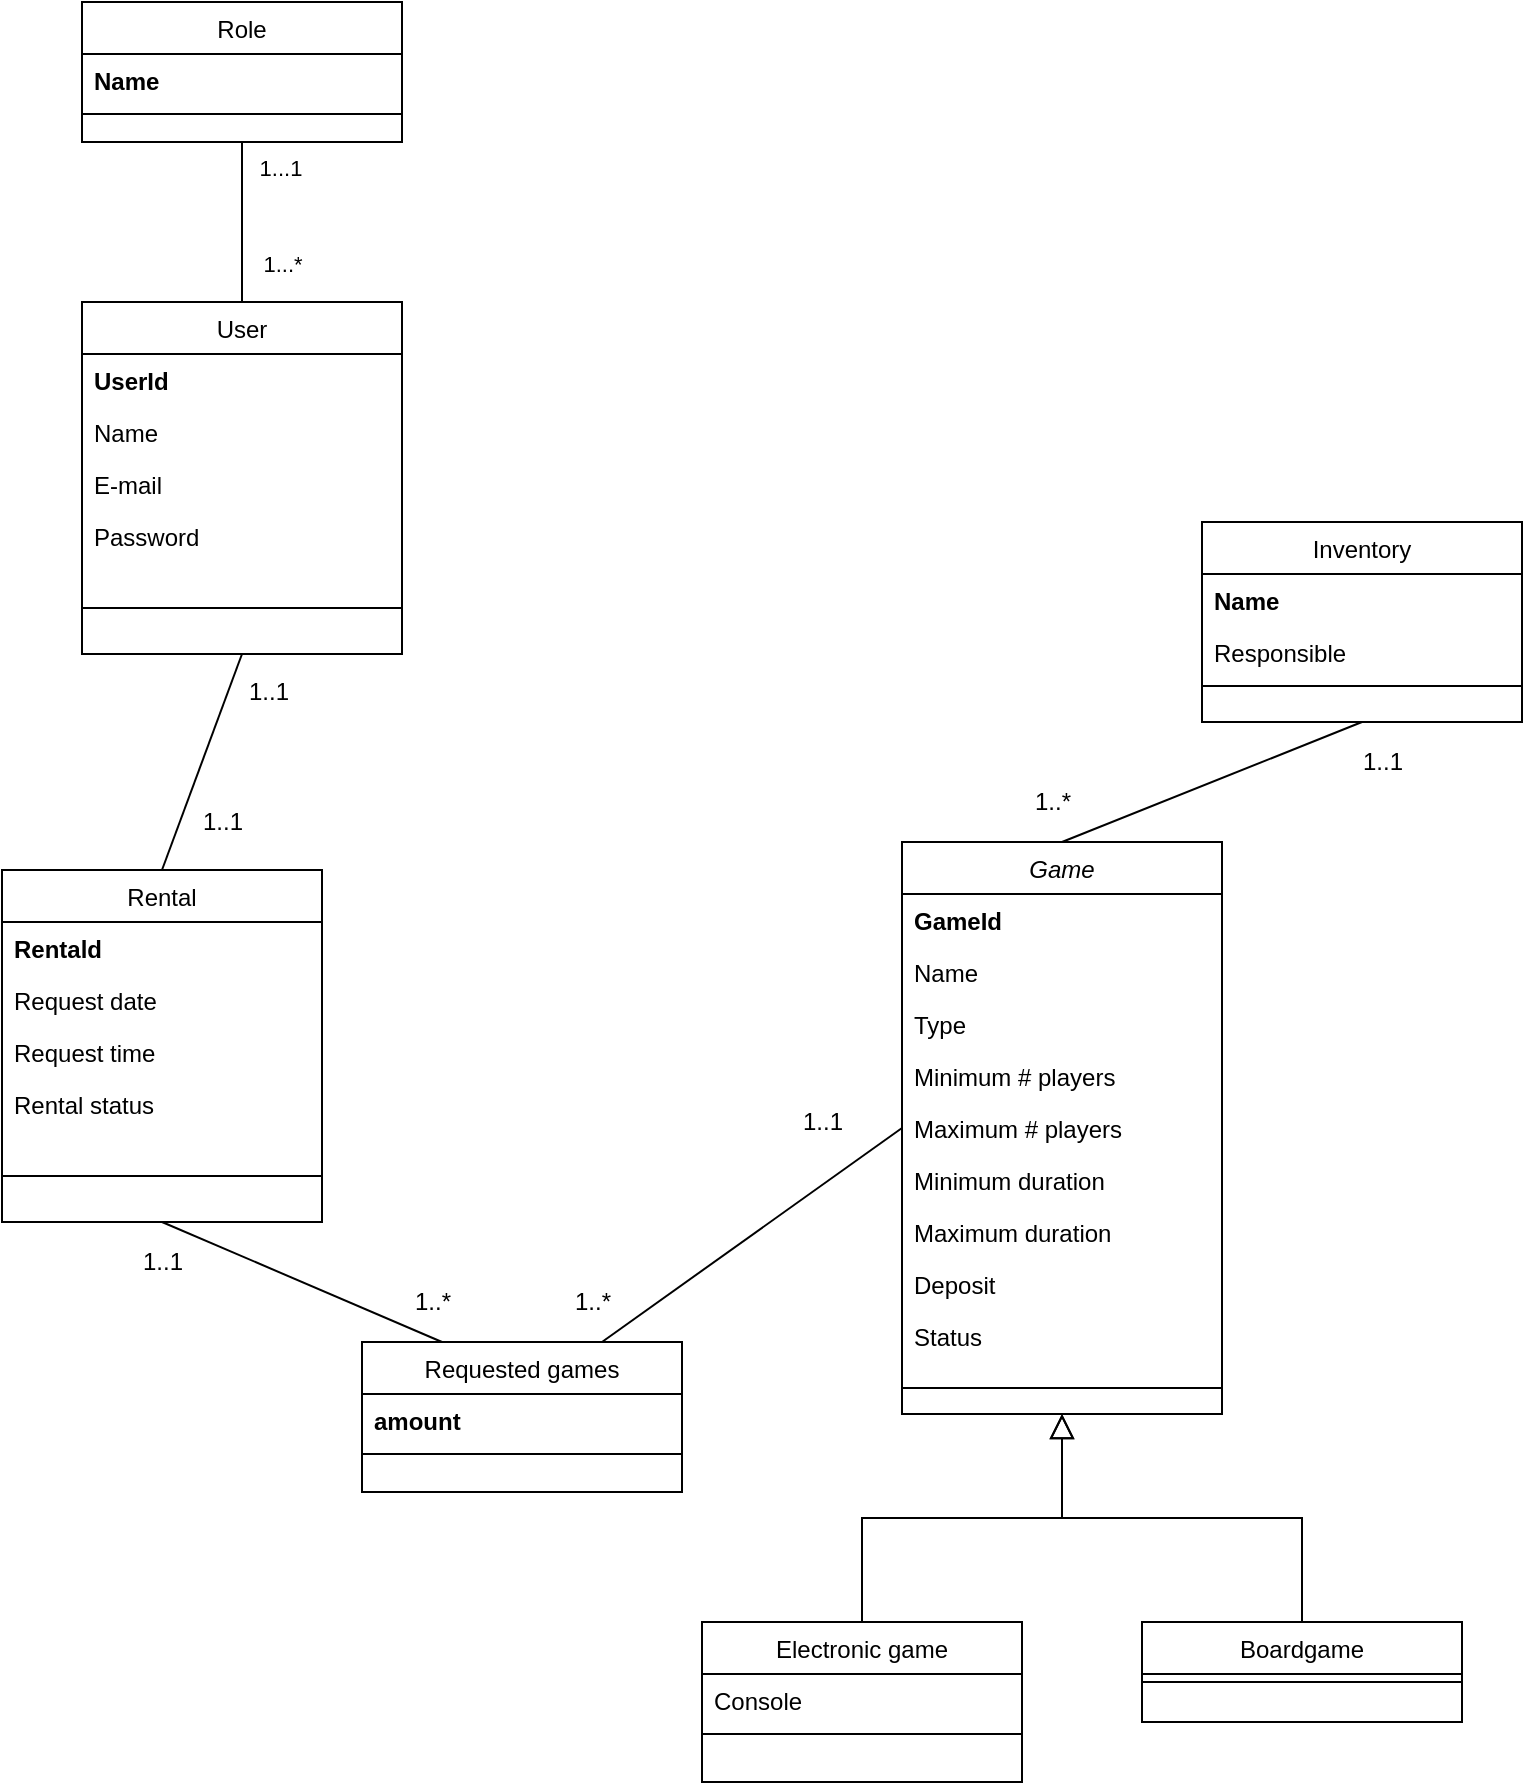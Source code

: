 <mxfile version="13.0.3" type="device"><diagram id="C5RBs43oDa-KdzZeNtuy" name="Page-1"><mxGraphModel dx="727" dy="856" grid="1" gridSize="10" guides="1" tooltips="1" connect="1" arrows="1" fold="1" page="1" pageScale="1" pageWidth="827" pageHeight="1169" math="0" shadow="0"><root><mxCell id="WIyWlLk6GJQsqaUBKTNV-0"/><mxCell id="WIyWlLk6GJQsqaUBKTNV-1" parent="WIyWlLk6GJQsqaUBKTNV-0"/><mxCell id="zkfFHV4jXpPFQw0GAbJ--12" value="" style="endArrow=block;endSize=10;endFill=0;shadow=0;strokeWidth=1;rounded=0;edgeStyle=elbowEdgeStyle;elbow=vertical;" parent="WIyWlLk6GJQsqaUBKTNV-1" source="zkfFHV4jXpPFQw0GAbJ--6" target="zkfFHV4jXpPFQw0GAbJ--0" edge="1"><mxGeometry width="160" relative="1" as="geometry"><mxPoint x="470" y="903" as="sourcePoint"/><mxPoint x="470" y="903" as="targetPoint"/></mxGeometry></mxCell><mxCell id="zkfFHV4jXpPFQw0GAbJ--16" value="" style="endArrow=block;endSize=10;endFill=0;shadow=0;strokeWidth=1;rounded=0;edgeStyle=elbowEdgeStyle;elbow=vertical;" parent="WIyWlLk6GJQsqaUBKTNV-1" source="zkfFHV4jXpPFQw0GAbJ--13" target="zkfFHV4jXpPFQw0GAbJ--0" edge="1"><mxGeometry width="160" relative="1" as="geometry"><mxPoint x="480" y="1073" as="sourcePoint"/><mxPoint x="580" y="971" as="targetPoint"/></mxGeometry></mxCell><mxCell id="zkfFHV4jXpPFQw0GAbJ--0" value="Game" style="swimlane;fontStyle=2;align=center;verticalAlign=top;childLayout=stackLayout;horizontal=1;startSize=26;horizontalStack=0;resizeParent=1;resizeLast=0;collapsible=1;marginBottom=0;rounded=0;shadow=0;strokeWidth=1;" parent="WIyWlLk6GJQsqaUBKTNV-1" vertex="1"><mxGeometry x="490" y="670" width="160" height="286" as="geometry"><mxRectangle x="230" y="140" width="160" height="26" as="alternateBounds"/></mxGeometry></mxCell><mxCell id="zkfFHV4jXpPFQw0GAbJ--1" value="GameId" style="text;align=left;verticalAlign=top;spacingLeft=4;spacingRight=4;overflow=hidden;rotatable=0;points=[[0,0.5],[1,0.5]];portConstraint=eastwest;fontStyle=1" parent="zkfFHV4jXpPFQw0GAbJ--0" vertex="1"><mxGeometry y="26" width="160" height="26" as="geometry"/></mxCell><mxCell id="zkfFHV4jXpPFQw0GAbJ--2" value="Name" style="text;align=left;verticalAlign=top;spacingLeft=4;spacingRight=4;overflow=hidden;rotatable=0;points=[[0,0.5],[1,0.5]];portConstraint=eastwest;rounded=0;shadow=0;html=0;" parent="zkfFHV4jXpPFQw0GAbJ--0" vertex="1"><mxGeometry y="52" width="160" height="26" as="geometry"/></mxCell><mxCell id="zkfFHV4jXpPFQw0GAbJ--3" value="Type" style="text;align=left;verticalAlign=top;spacingLeft=4;spacingRight=4;overflow=hidden;rotatable=0;points=[[0,0.5],[1,0.5]];portConstraint=eastwest;rounded=0;shadow=0;html=0;" parent="zkfFHV4jXpPFQw0GAbJ--0" vertex="1"><mxGeometry y="78" width="160" height="26" as="geometry"/></mxCell><mxCell id="ORRwq0oDjKfUGzsGtRa3-36" value="Minimum # players" style="text;align=left;verticalAlign=top;spacingLeft=4;spacingRight=4;overflow=hidden;rotatable=0;points=[[0,0.5],[1,0.5]];portConstraint=eastwest;rounded=0;shadow=0;html=0;" vertex="1" parent="zkfFHV4jXpPFQw0GAbJ--0"><mxGeometry y="104" width="160" height="26" as="geometry"/></mxCell><mxCell id="ORRwq0oDjKfUGzsGtRa3-37" value="Maximum # players" style="text;align=left;verticalAlign=top;spacingLeft=4;spacingRight=4;overflow=hidden;rotatable=0;points=[[0,0.5],[1,0.5]];portConstraint=eastwest;rounded=0;shadow=0;html=0;" vertex="1" parent="zkfFHV4jXpPFQw0GAbJ--0"><mxGeometry y="130" width="160" height="26" as="geometry"/></mxCell><mxCell id="ORRwq0oDjKfUGzsGtRa3-38" value="Minimum duration" style="text;align=left;verticalAlign=top;spacingLeft=4;spacingRight=4;overflow=hidden;rotatable=0;points=[[0,0.5],[1,0.5]];portConstraint=eastwest;rounded=0;shadow=0;html=0;" vertex="1" parent="zkfFHV4jXpPFQw0GAbJ--0"><mxGeometry y="156" width="160" height="26" as="geometry"/></mxCell><mxCell id="ORRwq0oDjKfUGzsGtRa3-39" value="Maximum duration" style="text;align=left;verticalAlign=top;spacingLeft=4;spacingRight=4;overflow=hidden;rotatable=0;points=[[0,0.5],[1,0.5]];portConstraint=eastwest;rounded=0;shadow=0;html=0;" vertex="1" parent="zkfFHV4jXpPFQw0GAbJ--0"><mxGeometry y="182" width="160" height="26" as="geometry"/></mxCell><mxCell id="ORRwq0oDjKfUGzsGtRa3-40" value="Deposit" style="text;align=left;verticalAlign=top;spacingLeft=4;spacingRight=4;overflow=hidden;rotatable=0;points=[[0,0.5],[1,0.5]];portConstraint=eastwest;rounded=0;shadow=0;html=0;" vertex="1" parent="zkfFHV4jXpPFQw0GAbJ--0"><mxGeometry y="208" width="160" height="26" as="geometry"/></mxCell><mxCell id="ORRwq0oDjKfUGzsGtRa3-41" value="Status" style="text;align=left;verticalAlign=top;spacingLeft=4;spacingRight=4;overflow=hidden;rotatable=0;points=[[0,0.5],[1,0.5]];portConstraint=eastwest;rounded=0;shadow=0;html=0;" vertex="1" parent="zkfFHV4jXpPFQw0GAbJ--0"><mxGeometry y="234" width="160" height="26" as="geometry"/></mxCell><mxCell id="zkfFHV4jXpPFQw0GAbJ--4" value="" style="line;html=1;strokeWidth=1;align=left;verticalAlign=middle;spacingTop=-1;spacingLeft=3;spacingRight=3;rotatable=0;labelPosition=right;points=[];portConstraint=eastwest;" parent="zkfFHV4jXpPFQw0GAbJ--0" vertex="1"><mxGeometry y="260" width="160" height="26" as="geometry"/></mxCell><mxCell id="zkfFHV4jXpPFQw0GAbJ--6" value="Electronic game" style="swimlane;fontStyle=0;align=center;verticalAlign=top;childLayout=stackLayout;horizontal=1;startSize=26;horizontalStack=0;resizeParent=1;resizeLast=0;collapsible=1;marginBottom=0;rounded=0;shadow=0;strokeWidth=1;" parent="WIyWlLk6GJQsqaUBKTNV-1" vertex="1"><mxGeometry x="390" y="1060" width="160" height="80" as="geometry"><mxRectangle x="130" y="380" width="160" height="26" as="alternateBounds"/></mxGeometry></mxCell><mxCell id="zkfFHV4jXpPFQw0GAbJ--7" value="Console" style="text;align=left;verticalAlign=top;spacingLeft=4;spacingRight=4;overflow=hidden;rotatable=0;points=[[0,0.5],[1,0.5]];portConstraint=eastwest;" parent="zkfFHV4jXpPFQw0GAbJ--6" vertex="1"><mxGeometry y="26" width="160" height="26" as="geometry"/></mxCell><mxCell id="zkfFHV4jXpPFQw0GAbJ--9" value="" style="line;html=1;strokeWidth=1;align=left;verticalAlign=middle;spacingTop=-1;spacingLeft=3;spacingRight=3;rotatable=0;labelPosition=right;points=[];portConstraint=eastwest;" parent="zkfFHV4jXpPFQw0GAbJ--6" vertex="1"><mxGeometry y="52" width="160" height="8" as="geometry"/></mxCell><mxCell id="zkfFHV4jXpPFQw0GAbJ--13" value="Boardgame" style="swimlane;fontStyle=0;align=center;verticalAlign=top;childLayout=stackLayout;horizontal=1;startSize=26;horizontalStack=0;resizeParent=1;resizeLast=0;collapsible=1;marginBottom=0;rounded=0;shadow=0;strokeWidth=1;" parent="WIyWlLk6GJQsqaUBKTNV-1" vertex="1"><mxGeometry x="610" y="1060" width="160" height="50" as="geometry"><mxRectangle x="340" y="380" width="170" height="26" as="alternateBounds"/></mxGeometry></mxCell><mxCell id="zkfFHV4jXpPFQw0GAbJ--15" value="" style="line;html=1;strokeWidth=1;align=left;verticalAlign=middle;spacingTop=-1;spacingLeft=3;spacingRight=3;rotatable=0;labelPosition=right;points=[];portConstraint=eastwest;" parent="zkfFHV4jXpPFQw0GAbJ--13" vertex="1"><mxGeometry y="26" width="160" height="8" as="geometry"/></mxCell><mxCell id="ORRwq0oDjKfUGzsGtRa3-2" value="Inventory" style="swimlane;fontStyle=0;align=center;verticalAlign=top;childLayout=stackLayout;horizontal=1;startSize=26;horizontalStack=0;resizeParent=1;resizeLast=0;collapsible=1;marginBottom=0;rounded=0;shadow=0;strokeWidth=1;" vertex="1" parent="WIyWlLk6GJQsqaUBKTNV-1"><mxGeometry x="640" y="510" width="160" height="100" as="geometry"><mxRectangle x="550" y="140" width="160" height="26" as="alternateBounds"/></mxGeometry></mxCell><mxCell id="ORRwq0oDjKfUGzsGtRa3-3" value="Name" style="text;align=left;verticalAlign=top;spacingLeft=4;spacingRight=4;overflow=hidden;rotatable=0;points=[[0,0.5],[1,0.5]];portConstraint=eastwest;fontStyle=1" vertex="1" parent="ORRwq0oDjKfUGzsGtRa3-2"><mxGeometry y="26" width="160" height="26" as="geometry"/></mxCell><mxCell id="ORRwq0oDjKfUGzsGtRa3-4" value="Responsible" style="text;align=left;verticalAlign=top;spacingLeft=4;spacingRight=4;overflow=hidden;rotatable=0;points=[[0,0.5],[1,0.5]];portConstraint=eastwest;rounded=0;shadow=0;html=0;" vertex="1" parent="ORRwq0oDjKfUGzsGtRa3-2"><mxGeometry y="52" width="160" height="26" as="geometry"/></mxCell><mxCell id="ORRwq0oDjKfUGzsGtRa3-8" value="" style="line;html=1;strokeWidth=1;align=left;verticalAlign=middle;spacingTop=-1;spacingLeft=3;spacingRight=3;rotatable=0;labelPosition=right;points=[];portConstraint=eastwest;" vertex="1" parent="ORRwq0oDjKfUGzsGtRa3-2"><mxGeometry y="78" width="160" height="8" as="geometry"/></mxCell><mxCell id="ORRwq0oDjKfUGzsGtRa3-11" value="User" style="swimlane;fontStyle=0;align=center;verticalAlign=top;childLayout=stackLayout;horizontal=1;startSize=26;horizontalStack=0;resizeParent=1;resizeLast=0;collapsible=1;marginBottom=0;rounded=0;shadow=0;strokeWidth=1;" vertex="1" parent="WIyWlLk6GJQsqaUBKTNV-1"><mxGeometry x="80" y="400" width="160" height="176" as="geometry"><mxRectangle x="550" y="140" width="160" height="26" as="alternateBounds"/></mxGeometry></mxCell><mxCell id="ORRwq0oDjKfUGzsGtRa3-15" value="UserId" style="text;align=left;verticalAlign=top;spacingLeft=4;spacingRight=4;overflow=hidden;rotatable=0;points=[[0,0.5],[1,0.5]];portConstraint=eastwest;fontStyle=1" vertex="1" parent="ORRwq0oDjKfUGzsGtRa3-11"><mxGeometry y="26" width="160" height="26" as="geometry"/></mxCell><mxCell id="ORRwq0oDjKfUGzsGtRa3-12" value="Name" style="text;align=left;verticalAlign=top;spacingLeft=4;spacingRight=4;overflow=hidden;rotatable=0;points=[[0,0.5],[1,0.5]];portConstraint=eastwest;" vertex="1" parent="ORRwq0oDjKfUGzsGtRa3-11"><mxGeometry y="52" width="160" height="26" as="geometry"/></mxCell><mxCell id="ORRwq0oDjKfUGzsGtRa3-13" value="E-mail" style="text;align=left;verticalAlign=top;spacingLeft=4;spacingRight=4;overflow=hidden;rotatable=0;points=[[0,0.5],[1,0.5]];portConstraint=eastwest;rounded=0;shadow=0;html=0;" vertex="1" parent="ORRwq0oDjKfUGzsGtRa3-11"><mxGeometry y="78" width="160" height="26" as="geometry"/></mxCell><mxCell id="ORRwq0oDjKfUGzsGtRa3-16" value="Password" style="text;align=left;verticalAlign=top;spacingLeft=4;spacingRight=4;overflow=hidden;rotatable=0;points=[[0,0.5],[1,0.5]];portConstraint=eastwest;rounded=0;shadow=0;html=0;" vertex="1" parent="ORRwq0oDjKfUGzsGtRa3-11"><mxGeometry y="104" width="160" height="26" as="geometry"/></mxCell><mxCell id="ORRwq0oDjKfUGzsGtRa3-14" value="" style="line;html=1;strokeWidth=1;align=left;verticalAlign=middle;spacingTop=-1;spacingLeft=3;spacingRight=3;rotatable=0;labelPosition=right;points=[];portConstraint=eastwest;" vertex="1" parent="ORRwq0oDjKfUGzsGtRa3-11"><mxGeometry y="130" width="160" height="46" as="geometry"/></mxCell><mxCell id="ORRwq0oDjKfUGzsGtRa3-23" value="Rental" style="swimlane;fontStyle=0;align=center;verticalAlign=top;childLayout=stackLayout;horizontal=1;startSize=26;horizontalStack=0;resizeParent=1;resizeLast=0;collapsible=1;marginBottom=0;rounded=0;shadow=0;strokeWidth=1;" vertex="1" parent="WIyWlLk6GJQsqaUBKTNV-1"><mxGeometry x="40" y="684" width="160" height="176" as="geometry"><mxRectangle x="550" y="140" width="160" height="26" as="alternateBounds"/></mxGeometry></mxCell><mxCell id="ORRwq0oDjKfUGzsGtRa3-24" value="Rentald" style="text;align=left;verticalAlign=top;spacingLeft=4;spacingRight=4;overflow=hidden;rotatable=0;points=[[0,0.5],[1,0.5]];portConstraint=eastwest;fontStyle=1" vertex="1" parent="ORRwq0oDjKfUGzsGtRa3-23"><mxGeometry y="26" width="160" height="26" as="geometry"/></mxCell><mxCell id="ORRwq0oDjKfUGzsGtRa3-25" value="Request date" style="text;align=left;verticalAlign=top;spacingLeft=4;spacingRight=4;overflow=hidden;rotatable=0;points=[[0,0.5],[1,0.5]];portConstraint=eastwest;" vertex="1" parent="ORRwq0oDjKfUGzsGtRa3-23"><mxGeometry y="52" width="160" height="26" as="geometry"/></mxCell><mxCell id="ORRwq0oDjKfUGzsGtRa3-26" value="Request time" style="text;align=left;verticalAlign=top;spacingLeft=4;spacingRight=4;overflow=hidden;rotatable=0;points=[[0,0.5],[1,0.5]];portConstraint=eastwest;rounded=0;shadow=0;html=0;" vertex="1" parent="ORRwq0oDjKfUGzsGtRa3-23"><mxGeometry y="78" width="160" height="26" as="geometry"/></mxCell><mxCell id="ORRwq0oDjKfUGzsGtRa3-27" value="Rental status" style="text;align=left;verticalAlign=top;spacingLeft=4;spacingRight=4;overflow=hidden;rotatable=0;points=[[0,0.5],[1,0.5]];portConstraint=eastwest;rounded=0;shadow=0;html=0;" vertex="1" parent="ORRwq0oDjKfUGzsGtRa3-23"><mxGeometry y="104" width="160" height="26" as="geometry"/></mxCell><mxCell id="ORRwq0oDjKfUGzsGtRa3-28" value="" style="line;html=1;strokeWidth=1;align=left;verticalAlign=middle;spacingTop=-1;spacingLeft=3;spacingRight=3;rotatable=0;labelPosition=right;points=[];portConstraint=eastwest;" vertex="1" parent="ORRwq0oDjKfUGzsGtRa3-23"><mxGeometry y="130" width="160" height="46" as="geometry"/></mxCell><mxCell id="ORRwq0oDjKfUGzsGtRa3-29" value="Role" style="swimlane;fontStyle=0;align=center;verticalAlign=top;childLayout=stackLayout;horizontal=1;startSize=26;horizontalStack=0;resizeParent=1;resizeLast=0;collapsible=1;marginBottom=0;rounded=0;shadow=0;strokeWidth=1;" vertex="1" parent="WIyWlLk6GJQsqaUBKTNV-1"><mxGeometry x="80" y="250" width="160" height="70" as="geometry"><mxRectangle x="550" y="140" width="160" height="26" as="alternateBounds"/></mxGeometry></mxCell><mxCell id="ORRwq0oDjKfUGzsGtRa3-30" value="Name" style="text;align=left;verticalAlign=top;spacingLeft=4;spacingRight=4;overflow=hidden;rotatable=0;points=[[0,0.5],[1,0.5]];portConstraint=eastwest;fontStyle=1" vertex="1" parent="ORRwq0oDjKfUGzsGtRa3-29"><mxGeometry y="26" width="160" height="26" as="geometry"/></mxCell><mxCell id="ORRwq0oDjKfUGzsGtRa3-34" value="" style="line;html=1;strokeWidth=1;align=left;verticalAlign=middle;spacingTop=-1;spacingLeft=3;spacingRight=3;rotatable=0;labelPosition=right;points=[];portConstraint=eastwest;" vertex="1" parent="ORRwq0oDjKfUGzsGtRa3-29"><mxGeometry y="52" width="160" height="8" as="geometry"/></mxCell><mxCell id="ORRwq0oDjKfUGzsGtRa3-19" value="Requested games" style="swimlane;fontStyle=0;align=center;verticalAlign=top;childLayout=stackLayout;horizontal=1;startSize=26;horizontalStack=0;resizeParent=1;resizeLast=0;collapsible=1;marginBottom=0;rounded=0;shadow=0;strokeWidth=1;" vertex="1" parent="WIyWlLk6GJQsqaUBKTNV-1"><mxGeometry x="220" y="920" width="160" height="75" as="geometry"><mxRectangle x="550" y="140" width="160" height="26" as="alternateBounds"/></mxGeometry></mxCell><mxCell id="ORRwq0oDjKfUGzsGtRa3-20" value="amount" style="text;align=left;verticalAlign=top;spacingLeft=4;spacingRight=4;overflow=hidden;rotatable=0;points=[[0,0.5],[1,0.5]];portConstraint=eastwest;fontStyle=1" vertex="1" parent="ORRwq0oDjKfUGzsGtRa3-19"><mxGeometry y="26" width="160" height="26" as="geometry"/></mxCell><mxCell id="ORRwq0oDjKfUGzsGtRa3-22" value="" style="line;html=1;strokeWidth=1;align=left;verticalAlign=middle;spacingTop=-1;spacingLeft=3;spacingRight=3;rotatable=0;labelPosition=right;points=[];portConstraint=eastwest;" vertex="1" parent="ORRwq0oDjKfUGzsGtRa3-19"><mxGeometry y="52" width="160" height="8" as="geometry"/></mxCell><mxCell id="ORRwq0oDjKfUGzsGtRa3-43" value="" style="endArrow=none;html=1;entryX=0.5;entryY=1;entryDx=0;entryDy=0;exitX=0.5;exitY=0;exitDx=0;exitDy=0;" edge="1" parent="WIyWlLk6GJQsqaUBKTNV-1" source="ORRwq0oDjKfUGzsGtRa3-11" target="ORRwq0oDjKfUGzsGtRa3-29"><mxGeometry width="50" height="50" relative="1" as="geometry"><mxPoint x="380" y="660" as="sourcePoint"/><mxPoint x="430" y="610" as="targetPoint"/></mxGeometry></mxCell><mxCell id="ORRwq0oDjKfUGzsGtRa3-44" value="1...*" style="edgeLabel;html=1;align=center;verticalAlign=middle;resizable=0;points=[];" vertex="1" connectable="0" parent="ORRwq0oDjKfUGzsGtRa3-43"><mxGeometry x="-0.475" y="-1" relative="1" as="geometry"><mxPoint x="19" y="1.43" as="offset"/></mxGeometry></mxCell><mxCell id="ORRwq0oDjKfUGzsGtRa3-45" value="1...1" style="edgeLabel;html=1;align=center;verticalAlign=middle;resizable=0;points=[];" vertex="1" connectable="0" parent="WIyWlLk6GJQsqaUBKTNV-1"><mxGeometry x="160" y="309.997" as="geometry"><mxPoint x="19" y="22.83" as="offset"/></mxGeometry></mxCell><mxCell id="ORRwq0oDjKfUGzsGtRa3-47" value="" style="endArrow=none;html=1;entryX=0.5;entryY=1;entryDx=0;entryDy=0;exitX=0.5;exitY=0;exitDx=0;exitDy=0;" edge="1" parent="WIyWlLk6GJQsqaUBKTNV-1" source="ORRwq0oDjKfUGzsGtRa3-23" target="ORRwq0oDjKfUGzsGtRa3-11"><mxGeometry width="50" height="50" relative="1" as="geometry"><mxPoint x="170" y="670" as="sourcePoint"/><mxPoint x="220" y="620" as="targetPoint"/></mxGeometry></mxCell><mxCell id="ORRwq0oDjKfUGzsGtRa3-48" value="1..1" style="text;html=1;align=center;verticalAlign=middle;resizable=0;points=[];autosize=1;" vertex="1" parent="WIyWlLk6GJQsqaUBKTNV-1"><mxGeometry x="153" y="585" width="40" height="20" as="geometry"/></mxCell><mxCell id="ORRwq0oDjKfUGzsGtRa3-49" value="1..1" style="text;html=1;align=center;verticalAlign=middle;resizable=0;points=[];autosize=1;" vertex="1" parent="WIyWlLk6GJQsqaUBKTNV-1"><mxGeometry x="130" y="650" width="40" height="20" as="geometry"/></mxCell><mxCell id="ORRwq0oDjKfUGzsGtRa3-50" value="" style="endArrow=none;html=1;entryX=0.25;entryY=0;entryDx=0;entryDy=0;exitX=0.5;exitY=1;exitDx=0;exitDy=0;elbow=vertical;" edge="1" parent="WIyWlLk6GJQsqaUBKTNV-1" source="ORRwq0oDjKfUGzsGtRa3-23" target="ORRwq0oDjKfUGzsGtRa3-19"><mxGeometry width="50" height="50" relative="1" as="geometry"><mxPoint x="170" y="670" as="sourcePoint"/><mxPoint x="220" y="620" as="targetPoint"/></mxGeometry></mxCell><mxCell id="ORRwq0oDjKfUGzsGtRa3-51" value="1..*" style="text;html=1;align=center;verticalAlign=middle;resizable=0;points=[];autosize=1;" vertex="1" parent="WIyWlLk6GJQsqaUBKTNV-1"><mxGeometry x="240" y="890" width="30" height="20" as="geometry"/></mxCell><mxCell id="ORRwq0oDjKfUGzsGtRa3-52" value="1..1" style="text;html=1;align=center;verticalAlign=middle;resizable=0;points=[];autosize=1;" vertex="1" parent="WIyWlLk6GJQsqaUBKTNV-1"><mxGeometry x="100" y="870" width="40" height="20" as="geometry"/></mxCell><mxCell id="ORRwq0oDjKfUGzsGtRa3-53" value="1..1" style="text;html=1;align=center;verticalAlign=middle;resizable=0;points=[];autosize=1;" vertex="1" parent="WIyWlLk6GJQsqaUBKTNV-1"><mxGeometry x="430" y="800" width="40" height="20" as="geometry"/></mxCell><mxCell id="ORRwq0oDjKfUGzsGtRa3-54" value="" style="endArrow=none;html=1;entryX=0;entryY=0.5;entryDx=0;entryDy=0;exitX=0.75;exitY=0;exitDx=0;exitDy=0;" edge="1" parent="WIyWlLk6GJQsqaUBKTNV-1" source="ORRwq0oDjKfUGzsGtRa3-19" target="ORRwq0oDjKfUGzsGtRa3-37"><mxGeometry width="50" height="50" relative="1" as="geometry"><mxPoint x="350" y="670" as="sourcePoint"/><mxPoint x="400" y="620" as="targetPoint"/></mxGeometry></mxCell><mxCell id="ORRwq0oDjKfUGzsGtRa3-55" value="1..*" style="text;html=1;align=center;verticalAlign=middle;resizable=0;points=[];autosize=1;" vertex="1" parent="WIyWlLk6GJQsqaUBKTNV-1"><mxGeometry x="320" y="890" width="30" height="20" as="geometry"/></mxCell><mxCell id="ORRwq0oDjKfUGzsGtRa3-56" value="" style="endArrow=none;html=1;entryX=0.5;entryY=1;entryDx=0;entryDy=0;exitX=0.5;exitY=0;exitDx=0;exitDy=0;" edge="1" parent="WIyWlLk6GJQsqaUBKTNV-1" source="zkfFHV4jXpPFQw0GAbJ--0" target="ORRwq0oDjKfUGzsGtRa3-2"><mxGeometry width="50" height="50" relative="1" as="geometry"><mxPoint x="560" y="610" as="sourcePoint"/><mxPoint x="620" y="620" as="targetPoint"/></mxGeometry></mxCell><mxCell id="ORRwq0oDjKfUGzsGtRa3-57" value="1..*" style="text;html=1;align=center;verticalAlign=middle;resizable=0;points=[];autosize=1;" vertex="1" parent="WIyWlLk6GJQsqaUBKTNV-1"><mxGeometry x="550" y="640" width="30" height="20" as="geometry"/></mxCell><mxCell id="ORRwq0oDjKfUGzsGtRa3-58" value="1..1" style="text;html=1;align=center;verticalAlign=middle;resizable=0;points=[];autosize=1;" vertex="1" parent="WIyWlLk6GJQsqaUBKTNV-1"><mxGeometry x="710" y="620" width="40" height="20" as="geometry"/></mxCell></root></mxGraphModel></diagram></mxfile>